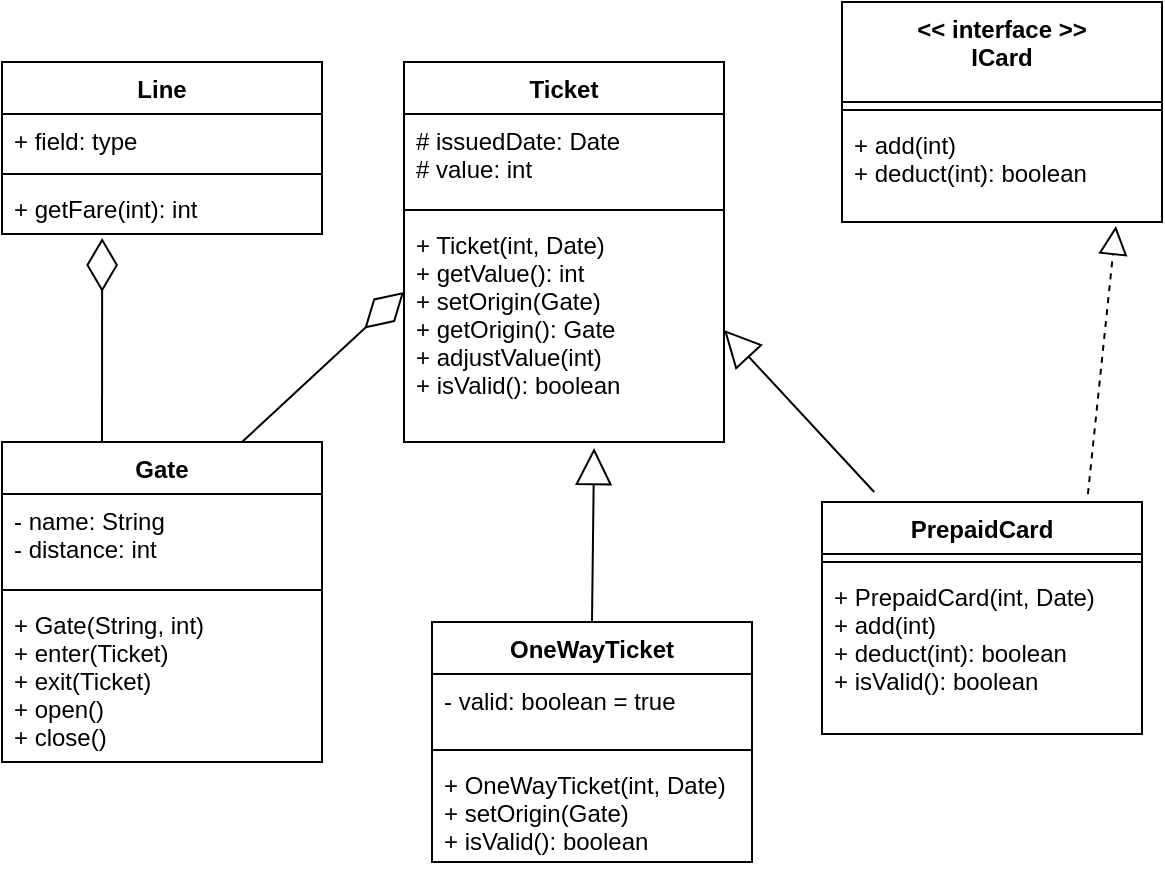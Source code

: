 <mxfile version="20.0.3" type="github">
  <diagram id="F_ZQ-XGorZZOLwYC4zbS" name="Page-1">
    <mxGraphModel dx="702" dy="763" grid="1" gridSize="10" guides="1" tooltips="1" connect="1" arrows="1" fold="1" page="1" pageScale="1" pageWidth="850" pageHeight="1100" math="0" shadow="0">
      <root>
        <mxCell id="0" />
        <mxCell id="1" parent="0" />
        <mxCell id="Q0FVEWoUjbG9oKEd6iBH-1" value="Line" style="swimlane;fontStyle=1;align=center;verticalAlign=top;childLayout=stackLayout;horizontal=1;startSize=26;horizontalStack=0;resizeParent=1;resizeParentMax=0;resizeLast=0;collapsible=1;marginBottom=0;" vertex="1" parent="1">
          <mxGeometry x="50" y="120" width="160" height="86" as="geometry" />
        </mxCell>
        <mxCell id="Q0FVEWoUjbG9oKEd6iBH-2" value="+ field: type" style="text;strokeColor=none;fillColor=none;align=left;verticalAlign=top;spacingLeft=4;spacingRight=4;overflow=hidden;rotatable=0;points=[[0,0.5],[1,0.5]];portConstraint=eastwest;" vertex="1" parent="Q0FVEWoUjbG9oKEd6iBH-1">
          <mxGeometry y="26" width="160" height="26" as="geometry" />
        </mxCell>
        <mxCell id="Q0FVEWoUjbG9oKEd6iBH-3" value="" style="line;strokeWidth=1;fillColor=none;align=left;verticalAlign=middle;spacingTop=-1;spacingLeft=3;spacingRight=3;rotatable=0;labelPosition=right;points=[];portConstraint=eastwest;" vertex="1" parent="Q0FVEWoUjbG9oKEd6iBH-1">
          <mxGeometry y="52" width="160" height="8" as="geometry" />
        </mxCell>
        <mxCell id="Q0FVEWoUjbG9oKEd6iBH-4" value="+ getFare(int): int" style="text;strokeColor=none;fillColor=none;align=left;verticalAlign=top;spacingLeft=4;spacingRight=4;overflow=hidden;rotatable=0;points=[[0,0.5],[1,0.5]];portConstraint=eastwest;" vertex="1" parent="Q0FVEWoUjbG9oKEd6iBH-1">
          <mxGeometry y="60" width="160" height="26" as="geometry" />
        </mxCell>
        <mxCell id="Q0FVEWoUjbG9oKEd6iBH-5" value="Ticket" style="swimlane;fontStyle=1;align=center;verticalAlign=top;childLayout=stackLayout;horizontal=1;startSize=26;horizontalStack=0;resizeParent=1;resizeParentMax=0;resizeLast=0;collapsible=1;marginBottom=0;" vertex="1" parent="1">
          <mxGeometry x="251" y="120" width="160" height="190" as="geometry" />
        </mxCell>
        <mxCell id="Q0FVEWoUjbG9oKEd6iBH-6" value="# issuedDate: Date&#xa;# value: int&#xa;" style="text;strokeColor=none;fillColor=none;align=left;verticalAlign=top;spacingLeft=4;spacingRight=4;overflow=hidden;rotatable=0;points=[[0,0.5],[1,0.5]];portConstraint=eastwest;" vertex="1" parent="Q0FVEWoUjbG9oKEd6iBH-5">
          <mxGeometry y="26" width="160" height="44" as="geometry" />
        </mxCell>
        <mxCell id="Q0FVEWoUjbG9oKEd6iBH-7" value="" style="line;strokeWidth=1;fillColor=none;align=left;verticalAlign=middle;spacingTop=-1;spacingLeft=3;spacingRight=3;rotatable=0;labelPosition=right;points=[];portConstraint=eastwest;" vertex="1" parent="Q0FVEWoUjbG9oKEd6iBH-5">
          <mxGeometry y="70" width="160" height="8" as="geometry" />
        </mxCell>
        <mxCell id="Q0FVEWoUjbG9oKEd6iBH-8" value="+ Ticket(int, Date)&#xa;+ getValue(): int&#xa;+ setOrigin(Gate)&#xa;+ getOrigin(): Gate&#xa;+ adjustValue(int)&#xa;+ isValid(): boolean&#xa;" style="text;strokeColor=none;fillColor=none;align=left;verticalAlign=top;spacingLeft=4;spacingRight=4;overflow=hidden;rotatable=0;points=[[0,0.5],[1,0.5]];portConstraint=eastwest;" vertex="1" parent="Q0FVEWoUjbG9oKEd6iBH-5">
          <mxGeometry y="78" width="160" height="112" as="geometry" />
        </mxCell>
        <mxCell id="Q0FVEWoUjbG9oKEd6iBH-9" value="Gate" style="swimlane;fontStyle=1;align=center;verticalAlign=top;childLayout=stackLayout;horizontal=1;startSize=26;horizontalStack=0;resizeParent=1;resizeParentMax=0;resizeLast=0;collapsible=1;marginBottom=0;" vertex="1" parent="1">
          <mxGeometry x="50" y="310" width="160" height="160" as="geometry" />
        </mxCell>
        <mxCell id="Q0FVEWoUjbG9oKEd6iBH-10" value="- name: String&#xa;- distance: int&#xa;" style="text;strokeColor=none;fillColor=none;align=left;verticalAlign=top;spacingLeft=4;spacingRight=4;overflow=hidden;rotatable=0;points=[[0,0.5],[1,0.5]];portConstraint=eastwest;" vertex="1" parent="Q0FVEWoUjbG9oKEd6iBH-9">
          <mxGeometry y="26" width="160" height="44" as="geometry" />
        </mxCell>
        <mxCell id="Q0FVEWoUjbG9oKEd6iBH-11" value="" style="line;strokeWidth=1;fillColor=none;align=left;verticalAlign=middle;spacingTop=-1;spacingLeft=3;spacingRight=3;rotatable=0;labelPosition=right;points=[];portConstraint=eastwest;" vertex="1" parent="Q0FVEWoUjbG9oKEd6iBH-9">
          <mxGeometry y="70" width="160" height="8" as="geometry" />
        </mxCell>
        <mxCell id="Q0FVEWoUjbG9oKEd6iBH-12" value="+ Gate(String, int)&#xa;+ enter(Ticket)&#xa;+ exit(Ticket)&#xa;+ open()&#xa;+ close()&#xa;" style="text;strokeColor=none;fillColor=none;align=left;verticalAlign=top;spacingLeft=4;spacingRight=4;overflow=hidden;rotatable=0;points=[[0,0.5],[1,0.5]];portConstraint=eastwest;" vertex="1" parent="Q0FVEWoUjbG9oKEd6iBH-9">
          <mxGeometry y="78" width="160" height="82" as="geometry" />
        </mxCell>
        <mxCell id="Q0FVEWoUjbG9oKEd6iBH-13" value="&lt;&lt; interface &gt;&gt;&#xa;ICard&#xa;&#xa;&#xa;" style="swimlane;fontStyle=1;align=center;verticalAlign=top;childLayout=stackLayout;horizontal=1;startSize=50;horizontalStack=0;resizeParent=1;resizeParentMax=0;resizeLast=0;collapsible=1;marginBottom=0;" vertex="1" parent="1">
          <mxGeometry x="470" y="90" width="160" height="110" as="geometry" />
        </mxCell>
        <mxCell id="Q0FVEWoUjbG9oKEd6iBH-15" value="" style="line;strokeWidth=1;fillColor=none;align=left;verticalAlign=middle;spacingTop=-1;spacingLeft=3;spacingRight=3;rotatable=0;labelPosition=right;points=[];portConstraint=eastwest;" vertex="1" parent="Q0FVEWoUjbG9oKEd6iBH-13">
          <mxGeometry y="50" width="160" height="8" as="geometry" />
        </mxCell>
        <mxCell id="Q0FVEWoUjbG9oKEd6iBH-16" value="+ add(int)&#xa;+ deduct(int): boolean&#xa;" style="text;strokeColor=none;fillColor=none;align=left;verticalAlign=top;spacingLeft=4;spacingRight=4;overflow=hidden;rotatable=0;points=[[0,0.5],[1,0.5]];portConstraint=eastwest;" vertex="1" parent="Q0FVEWoUjbG9oKEd6iBH-13">
          <mxGeometry y="58" width="160" height="52" as="geometry" />
        </mxCell>
        <mxCell id="Q0FVEWoUjbG9oKEd6iBH-17" value="OneWayTicket" style="swimlane;fontStyle=1;align=center;verticalAlign=top;childLayout=stackLayout;horizontal=1;startSize=26;horizontalStack=0;resizeParent=1;resizeParentMax=0;resizeLast=0;collapsible=1;marginBottom=0;" vertex="1" parent="1">
          <mxGeometry x="265" y="400" width="160" height="120" as="geometry" />
        </mxCell>
        <mxCell id="Q0FVEWoUjbG9oKEd6iBH-18" value="- valid: boolean = true" style="text;strokeColor=none;fillColor=none;align=left;verticalAlign=top;spacingLeft=4;spacingRight=4;overflow=hidden;rotatable=0;points=[[0,0.5],[1,0.5]];portConstraint=eastwest;" vertex="1" parent="Q0FVEWoUjbG9oKEd6iBH-17">
          <mxGeometry y="26" width="160" height="34" as="geometry" />
        </mxCell>
        <mxCell id="Q0FVEWoUjbG9oKEd6iBH-19" value="" style="line;strokeWidth=1;fillColor=none;align=left;verticalAlign=middle;spacingTop=-1;spacingLeft=3;spacingRight=3;rotatable=0;labelPosition=right;points=[];portConstraint=eastwest;" vertex="1" parent="Q0FVEWoUjbG9oKEd6iBH-17">
          <mxGeometry y="60" width="160" height="8" as="geometry" />
        </mxCell>
        <mxCell id="Q0FVEWoUjbG9oKEd6iBH-20" value="+ OneWayTicket(int, Date)&#xa;+ setOrigin(Gate)&#xa;+ isValid(): boolean&#xa;" style="text;strokeColor=none;fillColor=none;align=left;verticalAlign=top;spacingLeft=4;spacingRight=4;overflow=hidden;rotatable=0;points=[[0,0.5],[1,0.5]];portConstraint=eastwest;" vertex="1" parent="Q0FVEWoUjbG9oKEd6iBH-17">
          <mxGeometry y="68" width="160" height="52" as="geometry" />
        </mxCell>
        <mxCell id="Q0FVEWoUjbG9oKEd6iBH-21" value="PrepaidCard" style="swimlane;fontStyle=1;align=center;verticalAlign=top;childLayout=stackLayout;horizontal=1;startSize=26;horizontalStack=0;resizeParent=1;resizeParentMax=0;resizeLast=0;collapsible=1;marginBottom=0;" vertex="1" parent="1">
          <mxGeometry x="460" y="340" width="160" height="116" as="geometry" />
        </mxCell>
        <mxCell id="Q0FVEWoUjbG9oKEd6iBH-23" value="" style="line;strokeWidth=1;fillColor=none;align=left;verticalAlign=middle;spacingTop=-1;spacingLeft=3;spacingRight=3;rotatable=0;labelPosition=right;points=[];portConstraint=eastwest;" vertex="1" parent="Q0FVEWoUjbG9oKEd6iBH-21">
          <mxGeometry y="26" width="160" height="8" as="geometry" />
        </mxCell>
        <mxCell id="Q0FVEWoUjbG9oKEd6iBH-24" value="+ PrepaidCard(int, Date)&#xa;+ add(int)&#xa;+ deduct(int): boolean&#xa;+ isValid(): boolean&#xa;" style="text;strokeColor=none;fillColor=none;align=left;verticalAlign=top;spacingLeft=4;spacingRight=4;overflow=hidden;rotatable=0;points=[[0,0.5],[1,0.5]];portConstraint=eastwest;" vertex="1" parent="Q0FVEWoUjbG9oKEd6iBH-21">
          <mxGeometry y="34" width="160" height="82" as="geometry" />
        </mxCell>
        <mxCell id="Q0FVEWoUjbG9oKEd6iBH-28" value="" style="endArrow=block;endSize=16;endFill=0;html=1;rounded=0;entryX=0.594;entryY=1.027;entryDx=0;entryDy=0;entryPerimeter=0;exitX=0.5;exitY=0;exitDx=0;exitDy=0;" edge="1" parent="1" source="Q0FVEWoUjbG9oKEd6iBH-17" target="Q0FVEWoUjbG9oKEd6iBH-8">
          <mxGeometry x="0.004" y="44" width="160" relative="1" as="geometry">
            <mxPoint x="320" y="402" as="sourcePoint" />
            <mxPoint x="328" y="300.002" as="targetPoint" />
            <mxPoint as="offset" />
          </mxGeometry>
        </mxCell>
        <mxCell id="Q0FVEWoUjbG9oKEd6iBH-30" value="" style="endArrow=block;endSize=16;endFill=0;html=1;rounded=0;entryX=1;entryY=0.5;entryDx=0;entryDy=0;exitX=0.163;exitY=-0.043;exitDx=0;exitDy=0;exitPerimeter=0;" edge="1" parent="1" source="Q0FVEWoUjbG9oKEd6iBH-21" target="Q0FVEWoUjbG9oKEd6iBH-8">
          <mxGeometry x="0.004" y="44" width="160" relative="1" as="geometry">
            <mxPoint x="480" y="340" as="sourcePoint" />
            <mxPoint x="488" y="238.002" as="targetPoint" />
            <mxPoint as="offset" />
          </mxGeometry>
        </mxCell>
        <mxCell id="Q0FVEWoUjbG9oKEd6iBH-31" value="" style="endArrow=block;dashed=1;endFill=0;endSize=12;html=1;rounded=0;entryX=0.856;entryY=1.038;entryDx=0;entryDy=0;entryPerimeter=0;exitX=0.831;exitY=-0.034;exitDx=0;exitDy=0;exitPerimeter=0;" edge="1" parent="1" source="Q0FVEWoUjbG9oKEd6iBH-21" target="Q0FVEWoUjbG9oKEd6iBH-16">
          <mxGeometry width="160" relative="1" as="geometry">
            <mxPoint x="490" y="260" as="sourcePoint" />
            <mxPoint x="650" y="260" as="targetPoint" />
          </mxGeometry>
        </mxCell>
        <mxCell id="Q0FVEWoUjbG9oKEd6iBH-32" value="" style="endArrow=diamondThin;endFill=0;endSize=24;html=1;rounded=0;entryX=0;entryY=0.33;entryDx=0;entryDy=0;entryPerimeter=0;exitX=0.75;exitY=0;exitDx=0;exitDy=0;" edge="1" parent="1" source="Q0FVEWoUjbG9oKEd6iBH-9" target="Q0FVEWoUjbG9oKEd6iBH-8">
          <mxGeometry width="160" relative="1" as="geometry">
            <mxPoint x="40" y="270" as="sourcePoint" />
            <mxPoint x="200" y="270" as="targetPoint" />
          </mxGeometry>
        </mxCell>
        <mxCell id="Q0FVEWoUjbG9oKEd6iBH-33" value="" style="endArrow=diamondThin;endFill=0;endSize=24;html=1;rounded=0;entryX=0.313;entryY=1.077;entryDx=0;entryDy=0;entryPerimeter=0;exitX=0.75;exitY=0;exitDx=0;exitDy=0;" edge="1" parent="1" target="Q0FVEWoUjbG9oKEd6iBH-4">
          <mxGeometry width="160" relative="1" as="geometry">
            <mxPoint x="100" y="310" as="sourcePoint" />
            <mxPoint x="181" y="234.96" as="targetPoint" />
          </mxGeometry>
        </mxCell>
      </root>
    </mxGraphModel>
  </diagram>
</mxfile>
